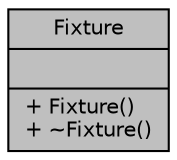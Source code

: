 digraph "Fixture"
{
 // INTERACTIVE_SVG=YES
  bgcolor="transparent";
  edge [fontname="Helvetica",fontsize="10",labelfontname="Helvetica",labelfontsize="10"];
  node [fontname="Helvetica",fontsize="10",shape=record];
  Node1 [label="{Fixture\n||+ Fixture()\l+ ~Fixture()\l}",height=0.2,width=0.4,color="black", fillcolor="grey75", style="filled", fontcolor="black"];
}
